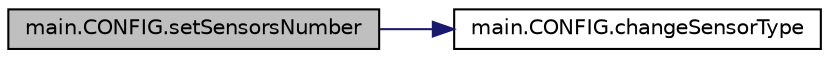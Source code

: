 digraph "main.CONFIG.setSensorsNumber"
{
 // LATEX_PDF_SIZE
  edge [fontname="Helvetica",fontsize="10",labelfontname="Helvetica",labelfontsize="10"];
  node [fontname="Helvetica",fontsize="10",shape=record];
  rankdir="LR";
  Node1 [label="main.CONFIG.setSensorsNumber",height=0.2,width=0.4,color="black", fillcolor="grey75", style="filled", fontcolor="black",tooltip="SENSOR SETTINGS ####."];
  Node1 -> Node2 [color="midnightblue",fontsize="10",style="solid",fontname="Helvetica"];
  Node2 [label="main.CONFIG.changeSensorType",height=0.2,width=0.4,color="black", fillcolor="white", style="filled",URL="$classmain_1_1_c_o_n_f_i_g.html#a8194ccada58210eb437e076995a24f8f",tooltip=" "];
}
